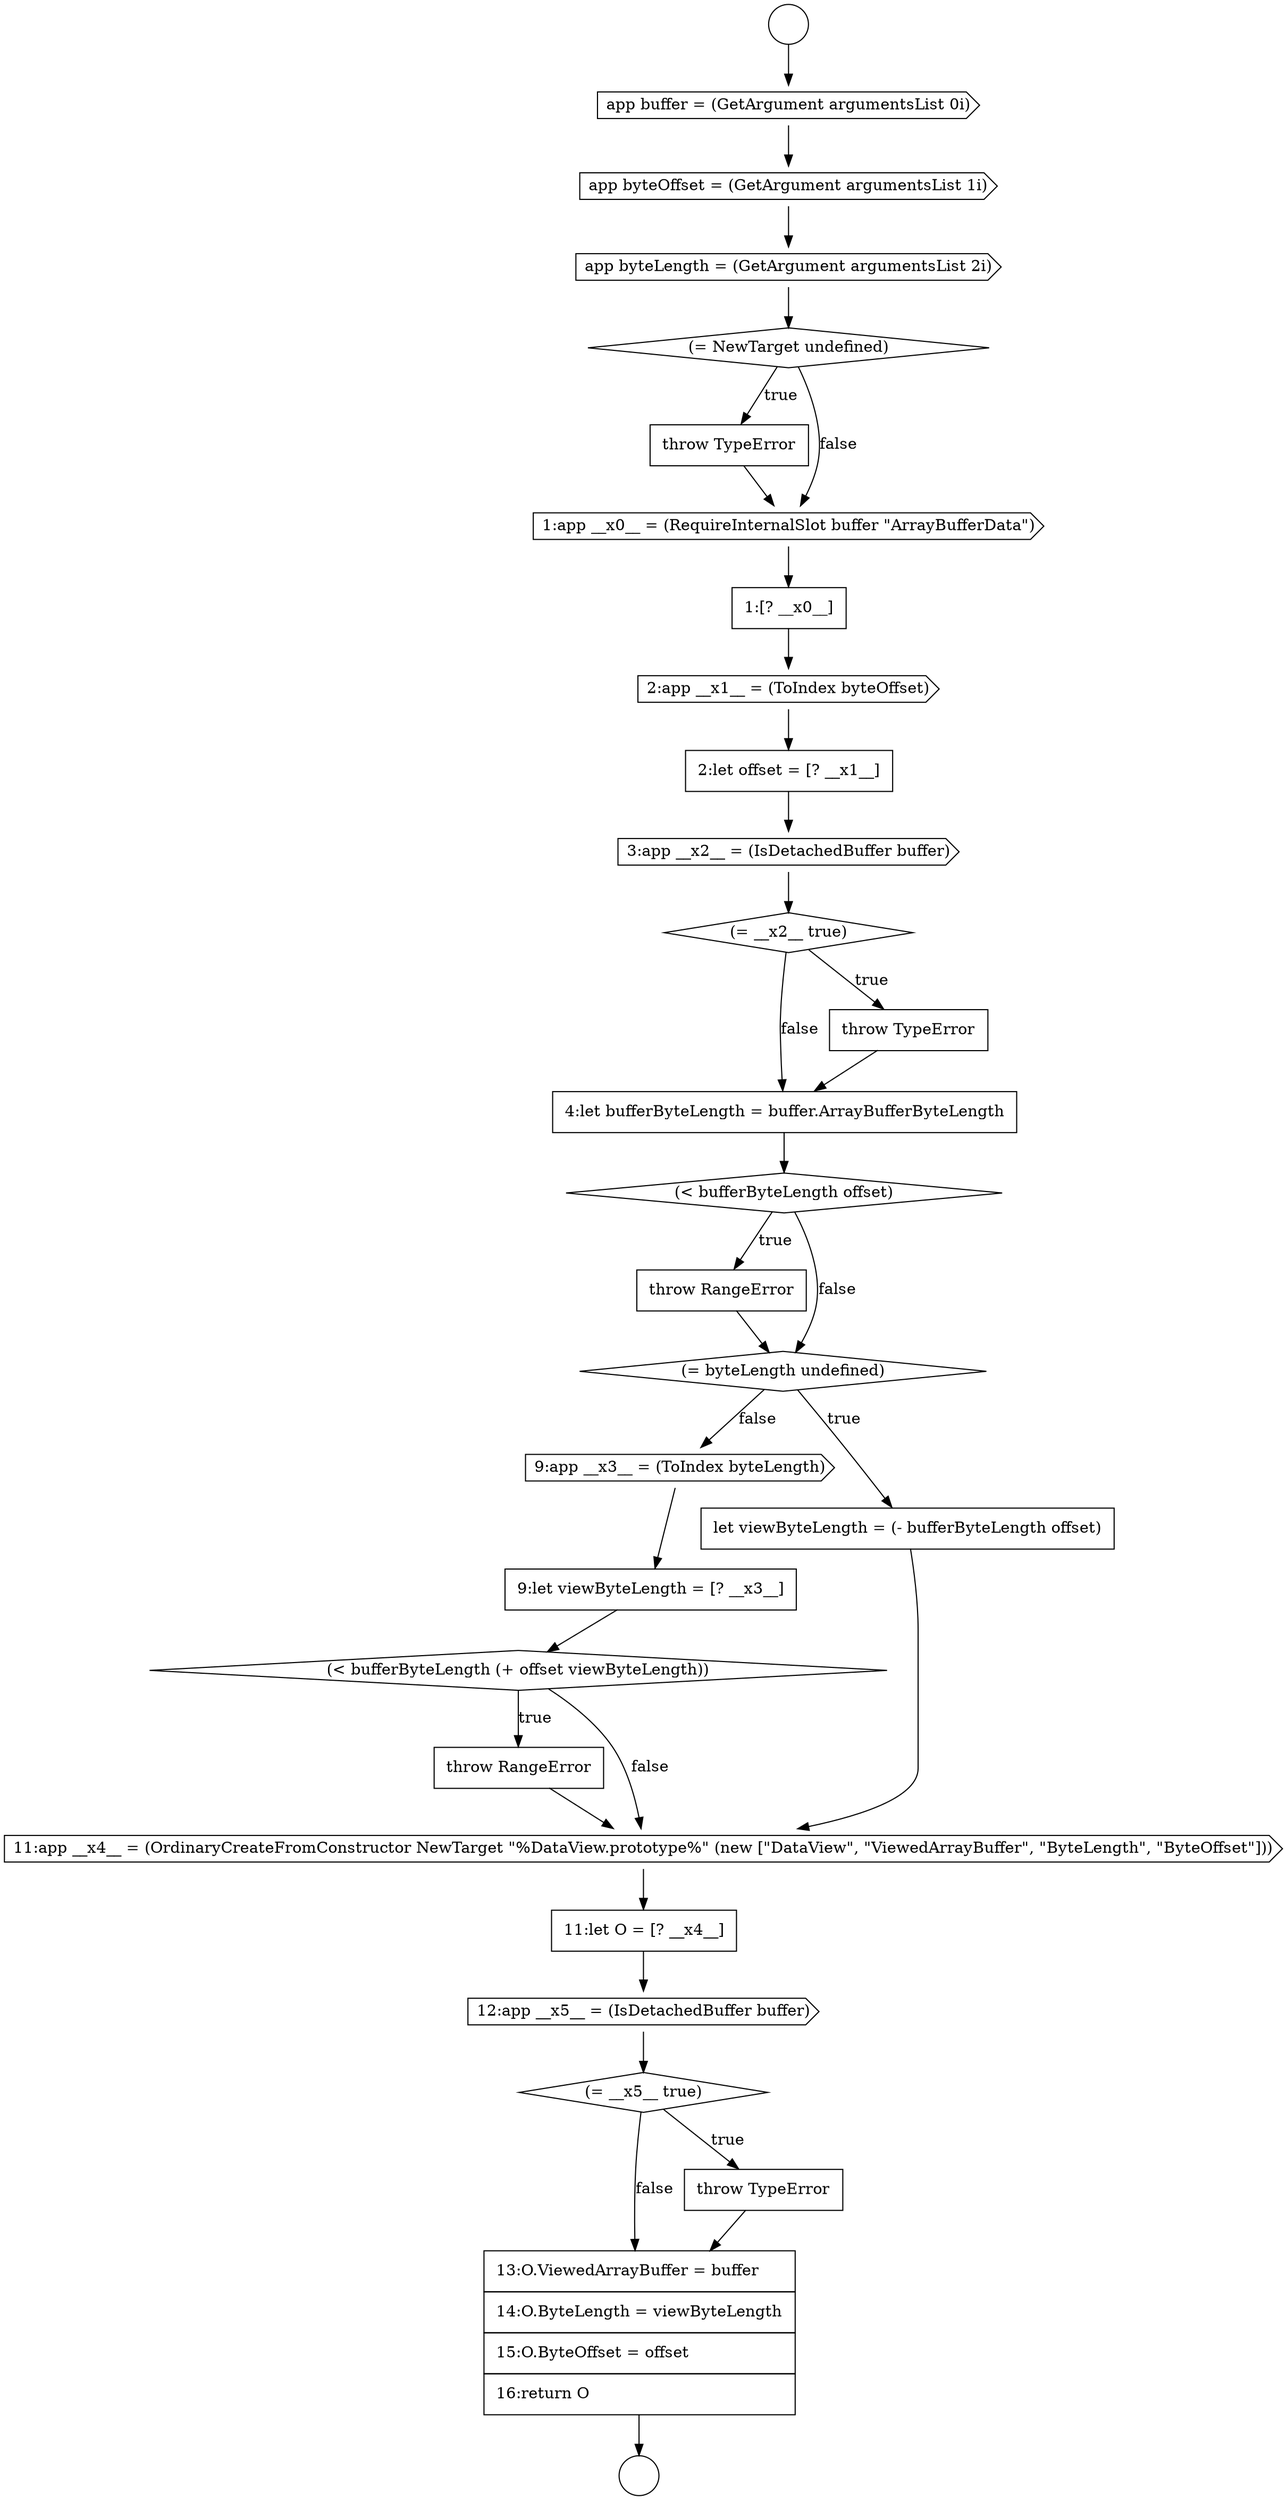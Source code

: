 digraph {
  node17815 [shape=circle label=" " color="black" fillcolor="white" style=filled]
  node17820 [shape=diamond, label=<<font color="black">(= NewTarget undefined)</font>> color="black" fillcolor="white" style=filled]
  node17843 [shape=none, margin=0, label=<<font color="black">
    <table border="0" cellborder="1" cellspacing="0" cellpadding="10">
      <tr><td align="left">13:O.ViewedArrayBuffer = buffer</td></tr>
      <tr><td align="left">14:O.ByteLength = viewByteLength</td></tr>
      <tr><td align="left">15:O.ByteOffset = offset</td></tr>
      <tr><td align="left">16:return O</td></tr>
    </table>
  </font>> color="black" fillcolor="white" style=filled]
  node17835 [shape=none, margin=0, label=<<font color="black">
    <table border="0" cellborder="1" cellspacing="0" cellpadding="10">
      <tr><td align="left">9:let viewByteLength = [? __x3__]</td></tr>
    </table>
  </font>> color="black" fillcolor="white" style=filled]
  node17816 [shape=circle label=" " color="black" fillcolor="white" style=filled]
  node17834 [shape=cds, label=<<font color="black">9:app __x3__ = (ToIndex byteLength)</font>> color="black" fillcolor="white" style=filled]
  node17837 [shape=none, margin=0, label=<<font color="black">
    <table border="0" cellborder="1" cellspacing="0" cellpadding="10">
      <tr><td align="left">throw RangeError</td></tr>
    </table>
  </font>> color="black" fillcolor="white" style=filled]
  node17841 [shape=diamond, label=<<font color="black">(= __x5__ true)</font>> color="black" fillcolor="white" style=filled]
  node17840 [shape=cds, label=<<font color="black">12:app __x5__ = (IsDetachedBuffer buffer)</font>> color="black" fillcolor="white" style=filled]
  node17826 [shape=cds, label=<<font color="black">3:app __x2__ = (IsDetachedBuffer buffer)</font>> color="black" fillcolor="white" style=filled]
  node17833 [shape=none, margin=0, label=<<font color="black">
    <table border="0" cellborder="1" cellspacing="0" cellpadding="10">
      <tr><td align="left">let viewByteLength = (- bufferByteLength offset)</td></tr>
    </table>
  </font>> color="black" fillcolor="white" style=filled]
  node17817 [shape=cds, label=<<font color="black">app buffer = (GetArgument argumentsList 0i)</font>> color="black" fillcolor="white" style=filled]
  node17842 [shape=none, margin=0, label=<<font color="black">
    <table border="0" cellborder="1" cellspacing="0" cellpadding="10">
      <tr><td align="left">throw TypeError</td></tr>
    </table>
  </font>> color="black" fillcolor="white" style=filled]
  node17829 [shape=none, margin=0, label=<<font color="black">
    <table border="0" cellborder="1" cellspacing="0" cellpadding="10">
      <tr><td align="left">4:let bufferByteLength = buffer.ArrayBufferByteLength</td></tr>
    </table>
  </font>> color="black" fillcolor="white" style=filled]
  node17821 [shape=none, margin=0, label=<<font color="black">
    <table border="0" cellborder="1" cellspacing="0" cellpadding="10">
      <tr><td align="left">throw TypeError</td></tr>
    </table>
  </font>> color="black" fillcolor="white" style=filled]
  node17824 [shape=cds, label=<<font color="black">2:app __x1__ = (ToIndex byteOffset)</font>> color="black" fillcolor="white" style=filled]
  node17830 [shape=diamond, label=<<font color="black">(&lt; bufferByteLength offset)</font>> color="black" fillcolor="white" style=filled]
  node17831 [shape=none, margin=0, label=<<font color="black">
    <table border="0" cellborder="1" cellspacing="0" cellpadding="10">
      <tr><td align="left">throw RangeError</td></tr>
    </table>
  </font>> color="black" fillcolor="white" style=filled]
  node17838 [shape=cds, label=<<font color="black">11:app __x4__ = (OrdinaryCreateFromConstructor NewTarget &quot;%DataView.prototype%&quot; (new [&quot;DataView&quot;, &quot;ViewedArrayBuffer&quot;, &quot;ByteLength&quot;, &quot;ByteOffset&quot;]))</font>> color="black" fillcolor="white" style=filled]
  node17827 [shape=diamond, label=<<font color="black">(= __x2__ true)</font>> color="black" fillcolor="white" style=filled]
  node17819 [shape=cds, label=<<font color="black">app byteLength = (GetArgument argumentsList 2i)</font>> color="black" fillcolor="white" style=filled]
  node17825 [shape=none, margin=0, label=<<font color="black">
    <table border="0" cellborder="1" cellspacing="0" cellpadding="10">
      <tr><td align="left">2:let offset = [? __x1__]</td></tr>
    </table>
  </font>> color="black" fillcolor="white" style=filled]
  node17823 [shape=none, margin=0, label=<<font color="black">
    <table border="0" cellborder="1" cellspacing="0" cellpadding="10">
      <tr><td align="left">1:[? __x0__]</td></tr>
    </table>
  </font>> color="black" fillcolor="white" style=filled]
  node17818 [shape=cds, label=<<font color="black">app byteOffset = (GetArgument argumentsList 1i)</font>> color="black" fillcolor="white" style=filled]
  node17828 [shape=none, margin=0, label=<<font color="black">
    <table border="0" cellborder="1" cellspacing="0" cellpadding="10">
      <tr><td align="left">throw TypeError</td></tr>
    </table>
  </font>> color="black" fillcolor="white" style=filled]
  node17822 [shape=cds, label=<<font color="black">1:app __x0__ = (RequireInternalSlot buffer &quot;ArrayBufferData&quot;)</font>> color="black" fillcolor="white" style=filled]
  node17832 [shape=diamond, label=<<font color="black">(= byteLength undefined)</font>> color="black" fillcolor="white" style=filled]
  node17839 [shape=none, margin=0, label=<<font color="black">
    <table border="0" cellborder="1" cellspacing="0" cellpadding="10">
      <tr><td align="left">11:let O = [? __x4__]</td></tr>
    </table>
  </font>> color="black" fillcolor="white" style=filled]
  node17836 [shape=diamond, label=<<font color="black">(&lt; bufferByteLength (+ offset viewByteLength))</font>> color="black" fillcolor="white" style=filled]
  node17815 -> node17817 [ color="black"]
  node17827 -> node17828 [label=<<font color="black">true</font>> color="black"]
  node17827 -> node17829 [label=<<font color="black">false</font>> color="black"]
  node17821 -> node17822 [ color="black"]
  node17822 -> node17823 [ color="black"]
  node17830 -> node17831 [label=<<font color="black">true</font>> color="black"]
  node17830 -> node17832 [label=<<font color="black">false</font>> color="black"]
  node17826 -> node17827 [ color="black"]
  node17839 -> node17840 [ color="black"]
  node17837 -> node17838 [ color="black"]
  node17834 -> node17835 [ color="black"]
  node17819 -> node17820 [ color="black"]
  node17817 -> node17818 [ color="black"]
  node17824 -> node17825 [ color="black"]
  node17842 -> node17843 [ color="black"]
  node17828 -> node17829 [ color="black"]
  node17831 -> node17832 [ color="black"]
  node17820 -> node17821 [label=<<font color="black">true</font>> color="black"]
  node17820 -> node17822 [label=<<font color="black">false</font>> color="black"]
  node17841 -> node17842 [label=<<font color="black">true</font>> color="black"]
  node17841 -> node17843 [label=<<font color="black">false</font>> color="black"]
  node17832 -> node17833 [label=<<font color="black">true</font>> color="black"]
  node17832 -> node17834 [label=<<font color="black">false</font>> color="black"]
  node17833 -> node17838 [ color="black"]
  node17838 -> node17839 [ color="black"]
  node17843 -> node17816 [ color="black"]
  node17836 -> node17837 [label=<<font color="black">true</font>> color="black"]
  node17836 -> node17838 [label=<<font color="black">false</font>> color="black"]
  node17823 -> node17824 [ color="black"]
  node17835 -> node17836 [ color="black"]
  node17825 -> node17826 [ color="black"]
  node17818 -> node17819 [ color="black"]
  node17840 -> node17841 [ color="black"]
  node17829 -> node17830 [ color="black"]
}
